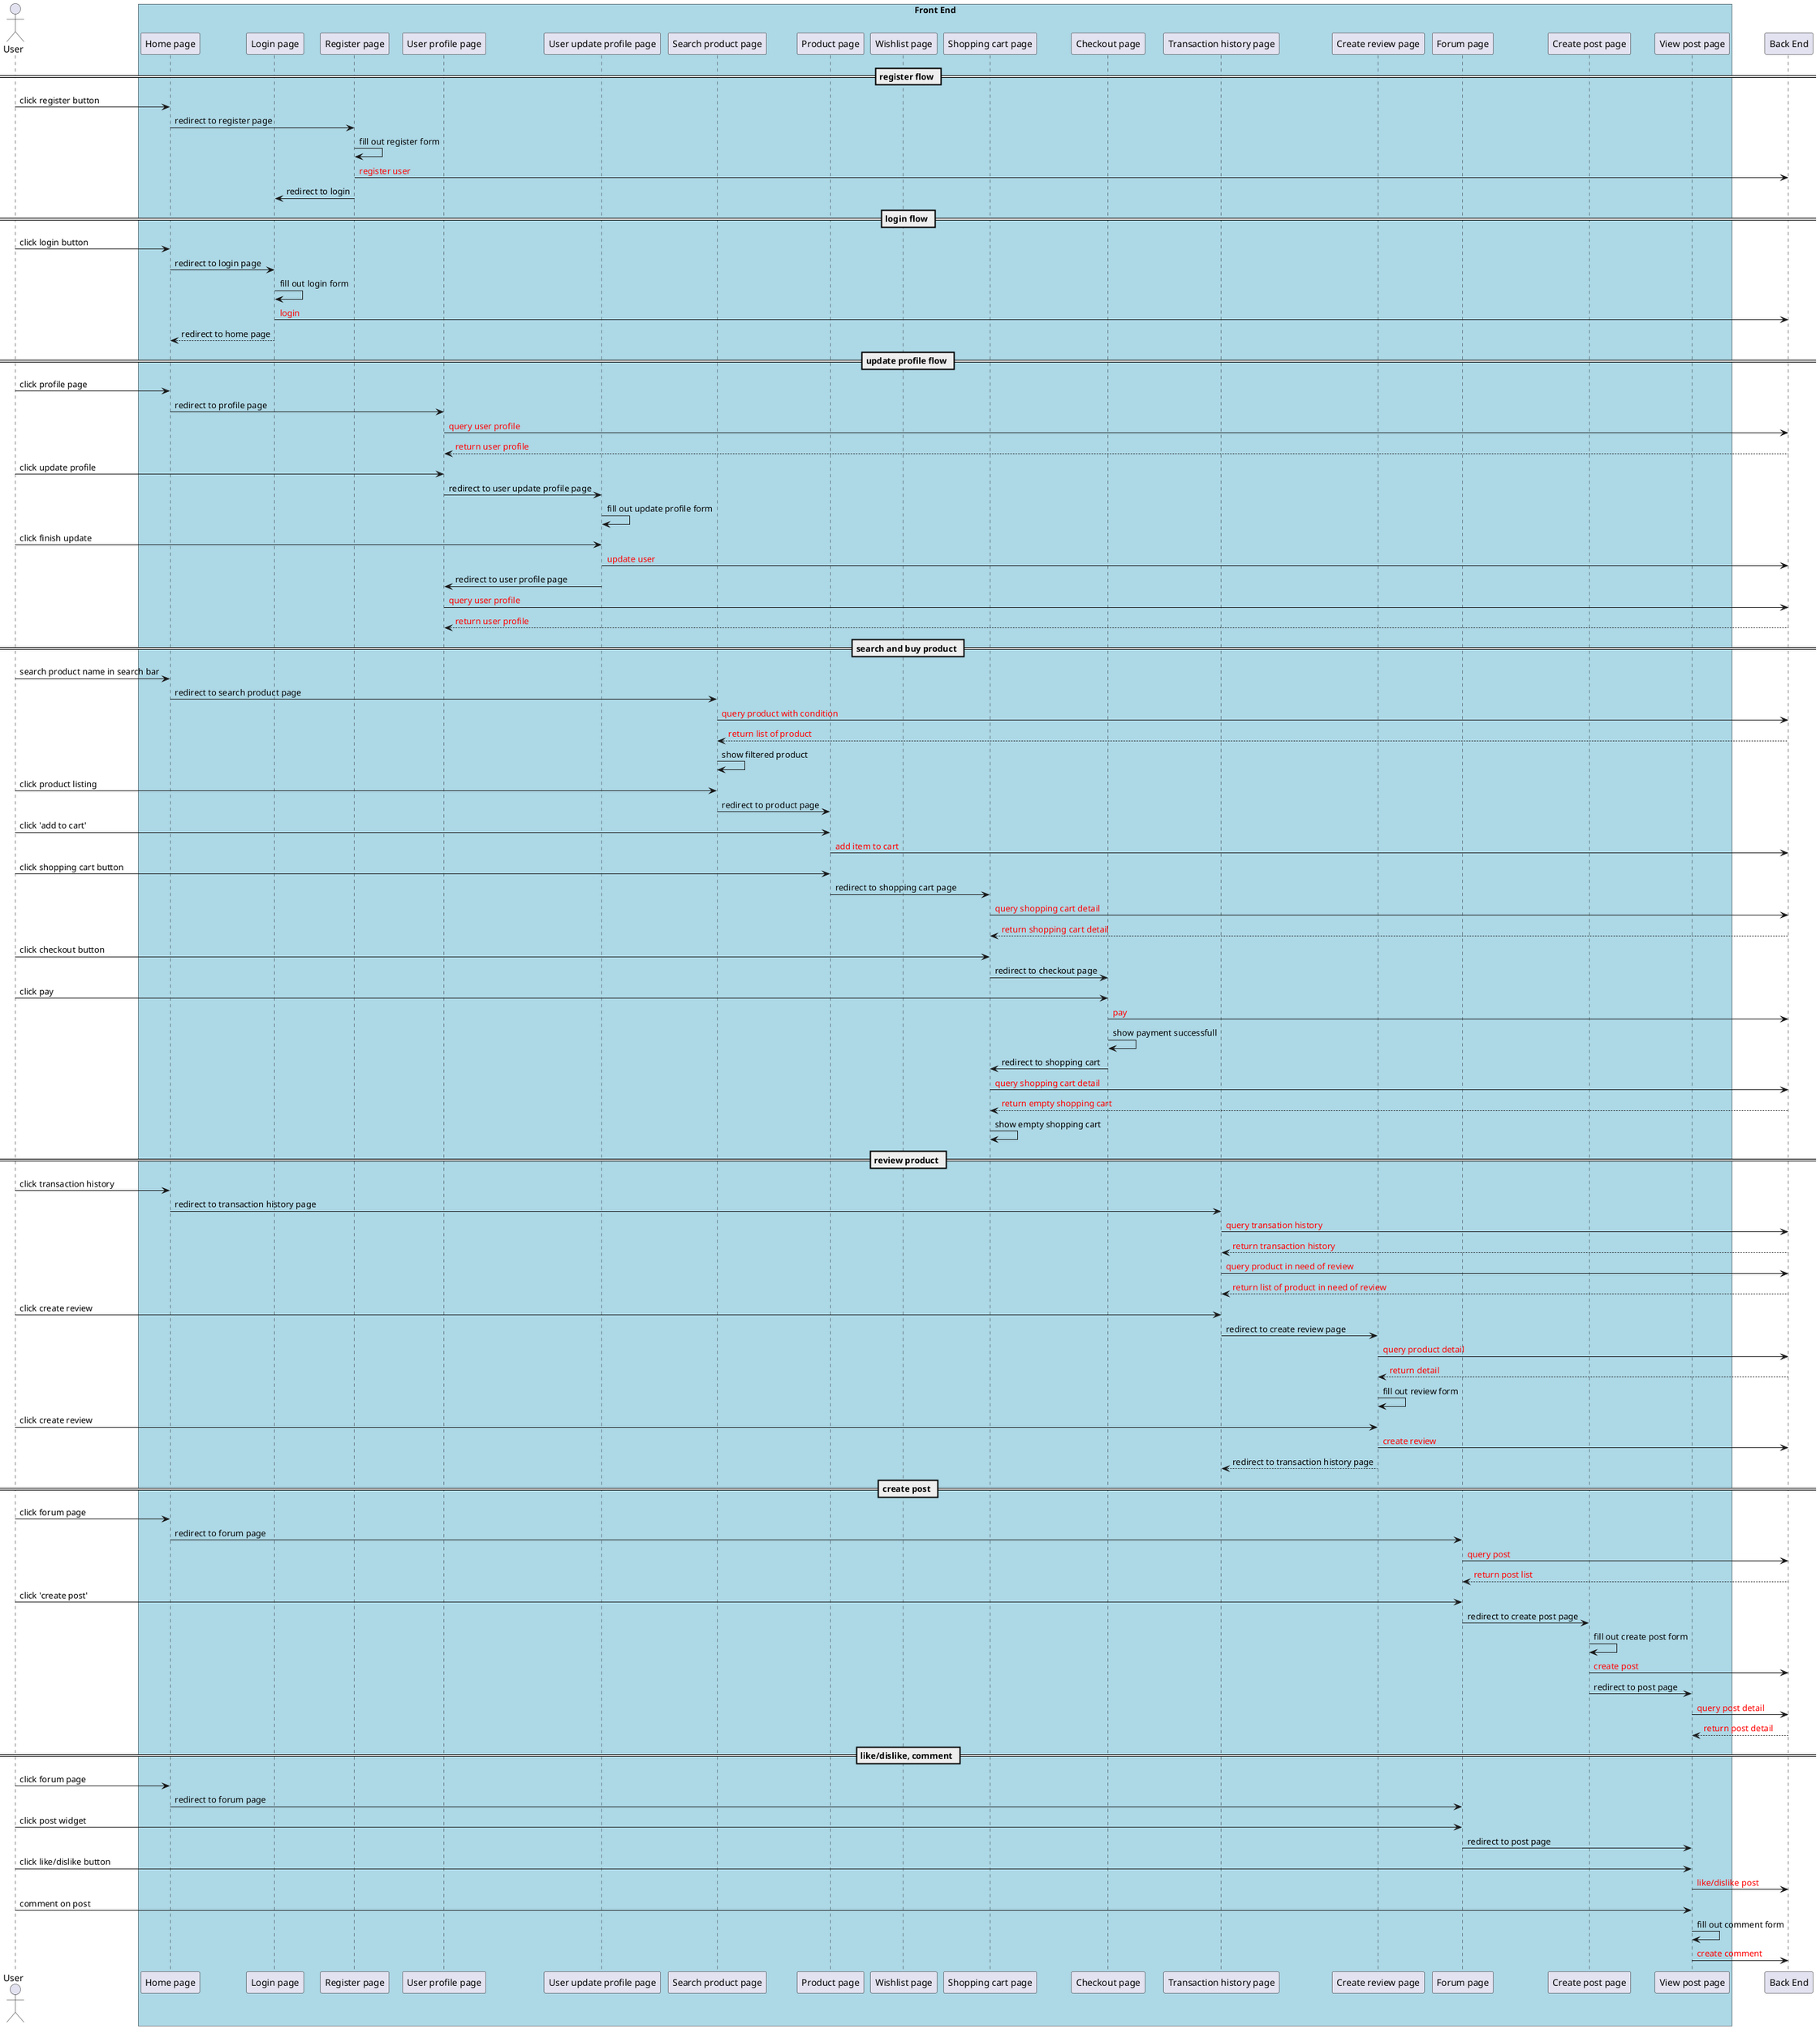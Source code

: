 @startuml sequence diagram user perspective

Actor User as u

Box "Front End" #LightBlue
Participant "Home page" as hp

' account management
Participant "Login page" as lp
Participant "Register page" as rp
Participant "User profile page" as upp
Participant "User update profile page" as uupp

' interaction with product
Participant "Search product page" as sip
Participant "Product page" as ip
Participant "Wishlist page" as wp
Participant "Shopping cart page" as scp
Participant "Checkout page" as cp

Participant "Transaction history page" as thp
Participant "Create review page" as crp

' discussion page
Participant "Forum page" as fp
Participant "Create post page" as cpp
Participant "View post page" as vpp
end Box

' backend
Participant "Back End" as be

== register flow ==
u -> hp : click register button
hp -> rp : redirect to register page
rp -> rp : fill out register form
rp -> be : <color:red>register user
rp -> lp : redirect to login

== login flow ==
u -> hp : click login button
hp -> lp : redirect to login page
lp -> lp : fill out login form
lp -> be : <color:red>login
hp <-- lp : redirect to home page

== update profile flow ==
u -> hp : click profile page
hp -> upp : redirect to profile page
upp -> be : <color:red>query user profile
upp <-- be : <color:red>return user profile
u -> upp : click update profile
upp -> uupp : redirect to user update profile page
uupp -> uupp : fill out update profile form
u -> uupp : click finish update
uupp -> be : <color:red>update user
upp <- uupp : redirect to user profile page
upp -> be : <color:red>query user profile
upp <-- be : <color:red>return user profile


== search and buy product ==
u -> hp : search product name in search bar
hp -> sip : redirect to search product page
sip -> be : <color:red>query product with condition
sip <-- be : <color:red>return list of product
sip -> sip : show filtered product
u -> sip : click product listing
sip -> ip : redirect to product page
u -> ip : click 'add to cart'
ip -> be : <color:red>add item to cart
u -> ip : click shopping cart button
ip -> scp : redirect to shopping cart page
scp -> be : <color:red>query shopping cart detail
scp <-- be : <color:red>return shopping cart detail
u -> scp : click checkout button
scp -> cp : redirect to checkout page
u -> cp : click pay
cp -> be : <color:red>pay
cp -> cp : show payment successfull
cp -> scp : redirect to shopping cart
scp -> be : <color:red>query shopping cart detail
scp <-- be : <color:red>return empty shopping cart
scp -> scp : show empty shopping cart

== review product ==
u -> hp : click transaction history
hp -> thp : redirect to transaction history page
thp -> be : <color:red>query transation history
thp <-- be : <color:red>return transaction history
thp -> be : <color:red>query product in need of review
thp <-- be : <color:red>return list of product in need of review
u -> thp : click create review
thp -> crp : redirect to create review page
crp -> be : <color:red>query product detail
crp <-- be : <color:red>return detail
crp -> crp : fill out review form
u -> crp : click create review
crp -> be : <color:red>create review
thp <-- crp : redirect to transaction history page

== create post ==
u -> hp : click forum page
hp -> fp : redirect to forum page
fp -> be : <color:red>query post
fp <-- be : <color:red>return post list
u -> fp : click 'create post'
fp -> cpp : redirect to create post page
cpp -> cpp : fill out create post form
cpp -> be : <color:red>create post
cpp -> vpp : redirect to post page
vpp -> be : <color:red>query post detail
vpp <-- be : <color:red>return post detail

== like/dislike, comment == 
u -> hp : click forum page
hp -> fp : redirect to forum page
u -> fp : click post widget
fp -> vpp : redirect to post page
u -> vpp : click like/dislike button
vpp -> be : <color:red>like/dislike post
u -> vpp : comment on post
vpp -> vpp : fill out comment form
vpp -> be : <color:red>create comment


@enduml